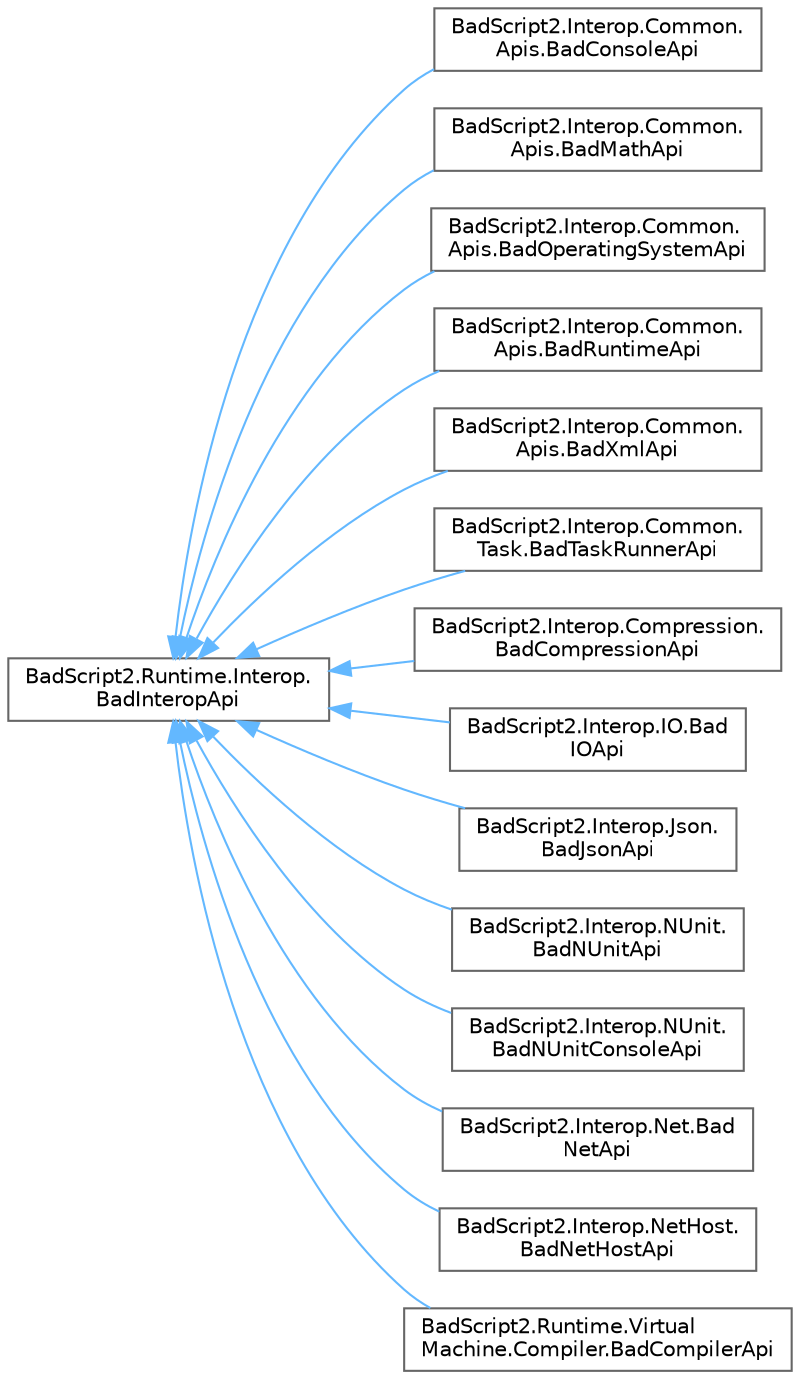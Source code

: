 digraph "Graphical Class Hierarchy"
{
 // LATEX_PDF_SIZE
  bgcolor="transparent";
  edge [fontname=Helvetica,fontsize=10,labelfontname=Helvetica,labelfontsize=10];
  node [fontname=Helvetica,fontsize=10,shape=box,height=0.2,width=0.4];
  rankdir="LR";
  Node0 [id="Node000000",label="BadScript2.Runtime.Interop.\lBadInteropApi",height=0.2,width=0.4,color="grey40", fillcolor="white", style="filled",URL="$class_bad_script2_1_1_runtime_1_1_interop_1_1_bad_interop_api.html",tooltip="Implements an Interop API for the BS2 Language."];
  Node0 -> Node1 [id="edge131_Node000000_Node000001",dir="back",color="steelblue1",style="solid",tooltip=" "];
  Node1 [id="Node000001",label="BadScript2.Interop.Common.\lApis.BadConsoleApi",height=0.2,width=0.4,color="grey40", fillcolor="white", style="filled",URL="$class_bad_script2_1_1_interop_1_1_common_1_1_apis_1_1_bad_console_api.html",tooltip="Implements the \"Console\" API."];
  Node0 -> Node2 [id="edge132_Node000000_Node000002",dir="back",color="steelblue1",style="solid",tooltip=" "];
  Node2 [id="Node000002",label="BadScript2.Interop.Common.\lApis.BadMathApi",height=0.2,width=0.4,color="grey40", fillcolor="white", style="filled",URL="$class_bad_script2_1_1_interop_1_1_common_1_1_apis_1_1_bad_math_api.html",tooltip="Implements the \"Math\" API."];
  Node0 -> Node3 [id="edge133_Node000000_Node000003",dir="back",color="steelblue1",style="solid",tooltip=" "];
  Node3 [id="Node000003",label="BadScript2.Interop.Common.\lApis.BadOperatingSystemApi",height=0.2,width=0.4,color="grey40", fillcolor="white", style="filled",URL="$class_bad_script2_1_1_interop_1_1_common_1_1_apis_1_1_bad_operating_system_api.html",tooltip="Implements the \"OS\" API."];
  Node0 -> Node4 [id="edge134_Node000000_Node000004",dir="back",color="steelblue1",style="solid",tooltip=" "];
  Node4 [id="Node000004",label="BadScript2.Interop.Common.\lApis.BadRuntimeApi",height=0.2,width=0.4,color="grey40", fillcolor="white", style="filled",URL="$class_bad_script2_1_1_interop_1_1_common_1_1_apis_1_1_bad_runtime_api.html",tooltip="Implements the \"Runtime\" API."];
  Node0 -> Node5 [id="edge135_Node000000_Node000005",dir="back",color="steelblue1",style="solid",tooltip=" "];
  Node5 [id="Node000005",label="BadScript2.Interop.Common.\lApis.BadXmlApi",height=0.2,width=0.4,color="grey40", fillcolor="white", style="filled",URL="$class_bad_script2_1_1_interop_1_1_common_1_1_apis_1_1_bad_xml_api.html",tooltip="Implements the \"Xml\" API."];
  Node0 -> Node6 [id="edge136_Node000000_Node000006",dir="back",color="steelblue1",style="solid",tooltip=" "];
  Node6 [id="Node000006",label="BadScript2.Interop.Common.\lTask.BadTaskRunnerApi",height=0.2,width=0.4,color="grey40", fillcolor="white", style="filled",URL="$class_bad_script2_1_1_interop_1_1_common_1_1_task_1_1_bad_task_runner_api.html",tooltip="Implements the 'Concurrent' API."];
  Node0 -> Node7 [id="edge137_Node000000_Node000007",dir="back",color="steelblue1",style="solid",tooltip=" "];
  Node7 [id="Node000007",label="BadScript2.Interop.Compression.\lBadCompressionApi",height=0.2,width=0.4,color="grey40", fillcolor="white", style="filled",URL="$class_bad_script2_1_1_interop_1_1_compression_1_1_bad_compression_api.html",tooltip="Implements the \"Compression\" API."];
  Node0 -> Node8 [id="edge138_Node000000_Node000008",dir="back",color="steelblue1",style="solid",tooltip=" "];
  Node8 [id="Node000008",label="BadScript2.Interop.IO.Bad\lIOApi",height=0.2,width=0.4,color="grey40", fillcolor="white", style="filled",URL="$class_bad_script2_1_1_interop_1_1_i_o_1_1_bad_i_o_api.html",tooltip="Implements the \"IO\" Api."];
  Node0 -> Node9 [id="edge139_Node000000_Node000009",dir="back",color="steelblue1",style="solid",tooltip=" "];
  Node9 [id="Node000009",label="BadScript2.Interop.Json.\lBadJsonApi",height=0.2,width=0.4,color="grey40", fillcolor="white", style="filled",URL="$class_bad_script2_1_1_interop_1_1_json_1_1_bad_json_api.html",tooltip="Implements the \"Json\" Api."];
  Node0 -> Node10 [id="edge140_Node000000_Node000010",dir="back",color="steelblue1",style="solid",tooltip=" "];
  Node10 [id="Node000010",label="BadScript2.Interop.NUnit.\lBadNUnitApi",height=0.2,width=0.4,color="grey40", fillcolor="white", style="filled",URL="$class_bad_script2_1_1_interop_1_1_n_unit_1_1_bad_n_unit_api.html",tooltip=" "];
  Node0 -> Node11 [id="edge141_Node000000_Node000011",dir="back",color="steelblue1",style="solid",tooltip=" "];
  Node11 [id="Node000011",label="BadScript2.Interop.NUnit.\lBadNUnitConsoleApi",height=0.2,width=0.4,color="grey40", fillcolor="white", style="filled",URL="$class_bad_script2_1_1_interop_1_1_n_unit_1_1_bad_n_unit_console_api.html",tooltip=" "];
  Node0 -> Node12 [id="edge142_Node000000_Node000012",dir="back",color="steelblue1",style="solid",tooltip=" "];
  Node12 [id="Node000012",label="BadScript2.Interop.Net.Bad\lNetApi",height=0.2,width=0.4,color="grey40", fillcolor="white", style="filled",URL="$class_bad_script2_1_1_interop_1_1_net_1_1_bad_net_api.html",tooltip=" "];
  Node0 -> Node13 [id="edge143_Node000000_Node000013",dir="back",color="steelblue1",style="solid",tooltip=" "];
  Node13 [id="Node000013",label="BadScript2.Interop.NetHost.\lBadNetHostApi",height=0.2,width=0.4,color="grey40", fillcolor="white", style="filled",URL="$class_bad_script2_1_1_interop_1_1_net_host_1_1_bad_net_host_api.html",tooltip=" "];
  Node0 -> Node14 [id="edge144_Node000000_Node000014",dir="back",color="steelblue1",style="solid",tooltip=" "];
  Node14 [id="Node000014",label="BadScript2.Runtime.Virtual\lMachine.Compiler.BadCompilerApi",height=0.2,width=0.4,color="grey40", fillcolor="white", style="filled",URL="$class_bad_script2_1_1_runtime_1_1_virtual_machine_1_1_compiler_1_1_bad_compiler_api.html",tooltip=" "];
}
